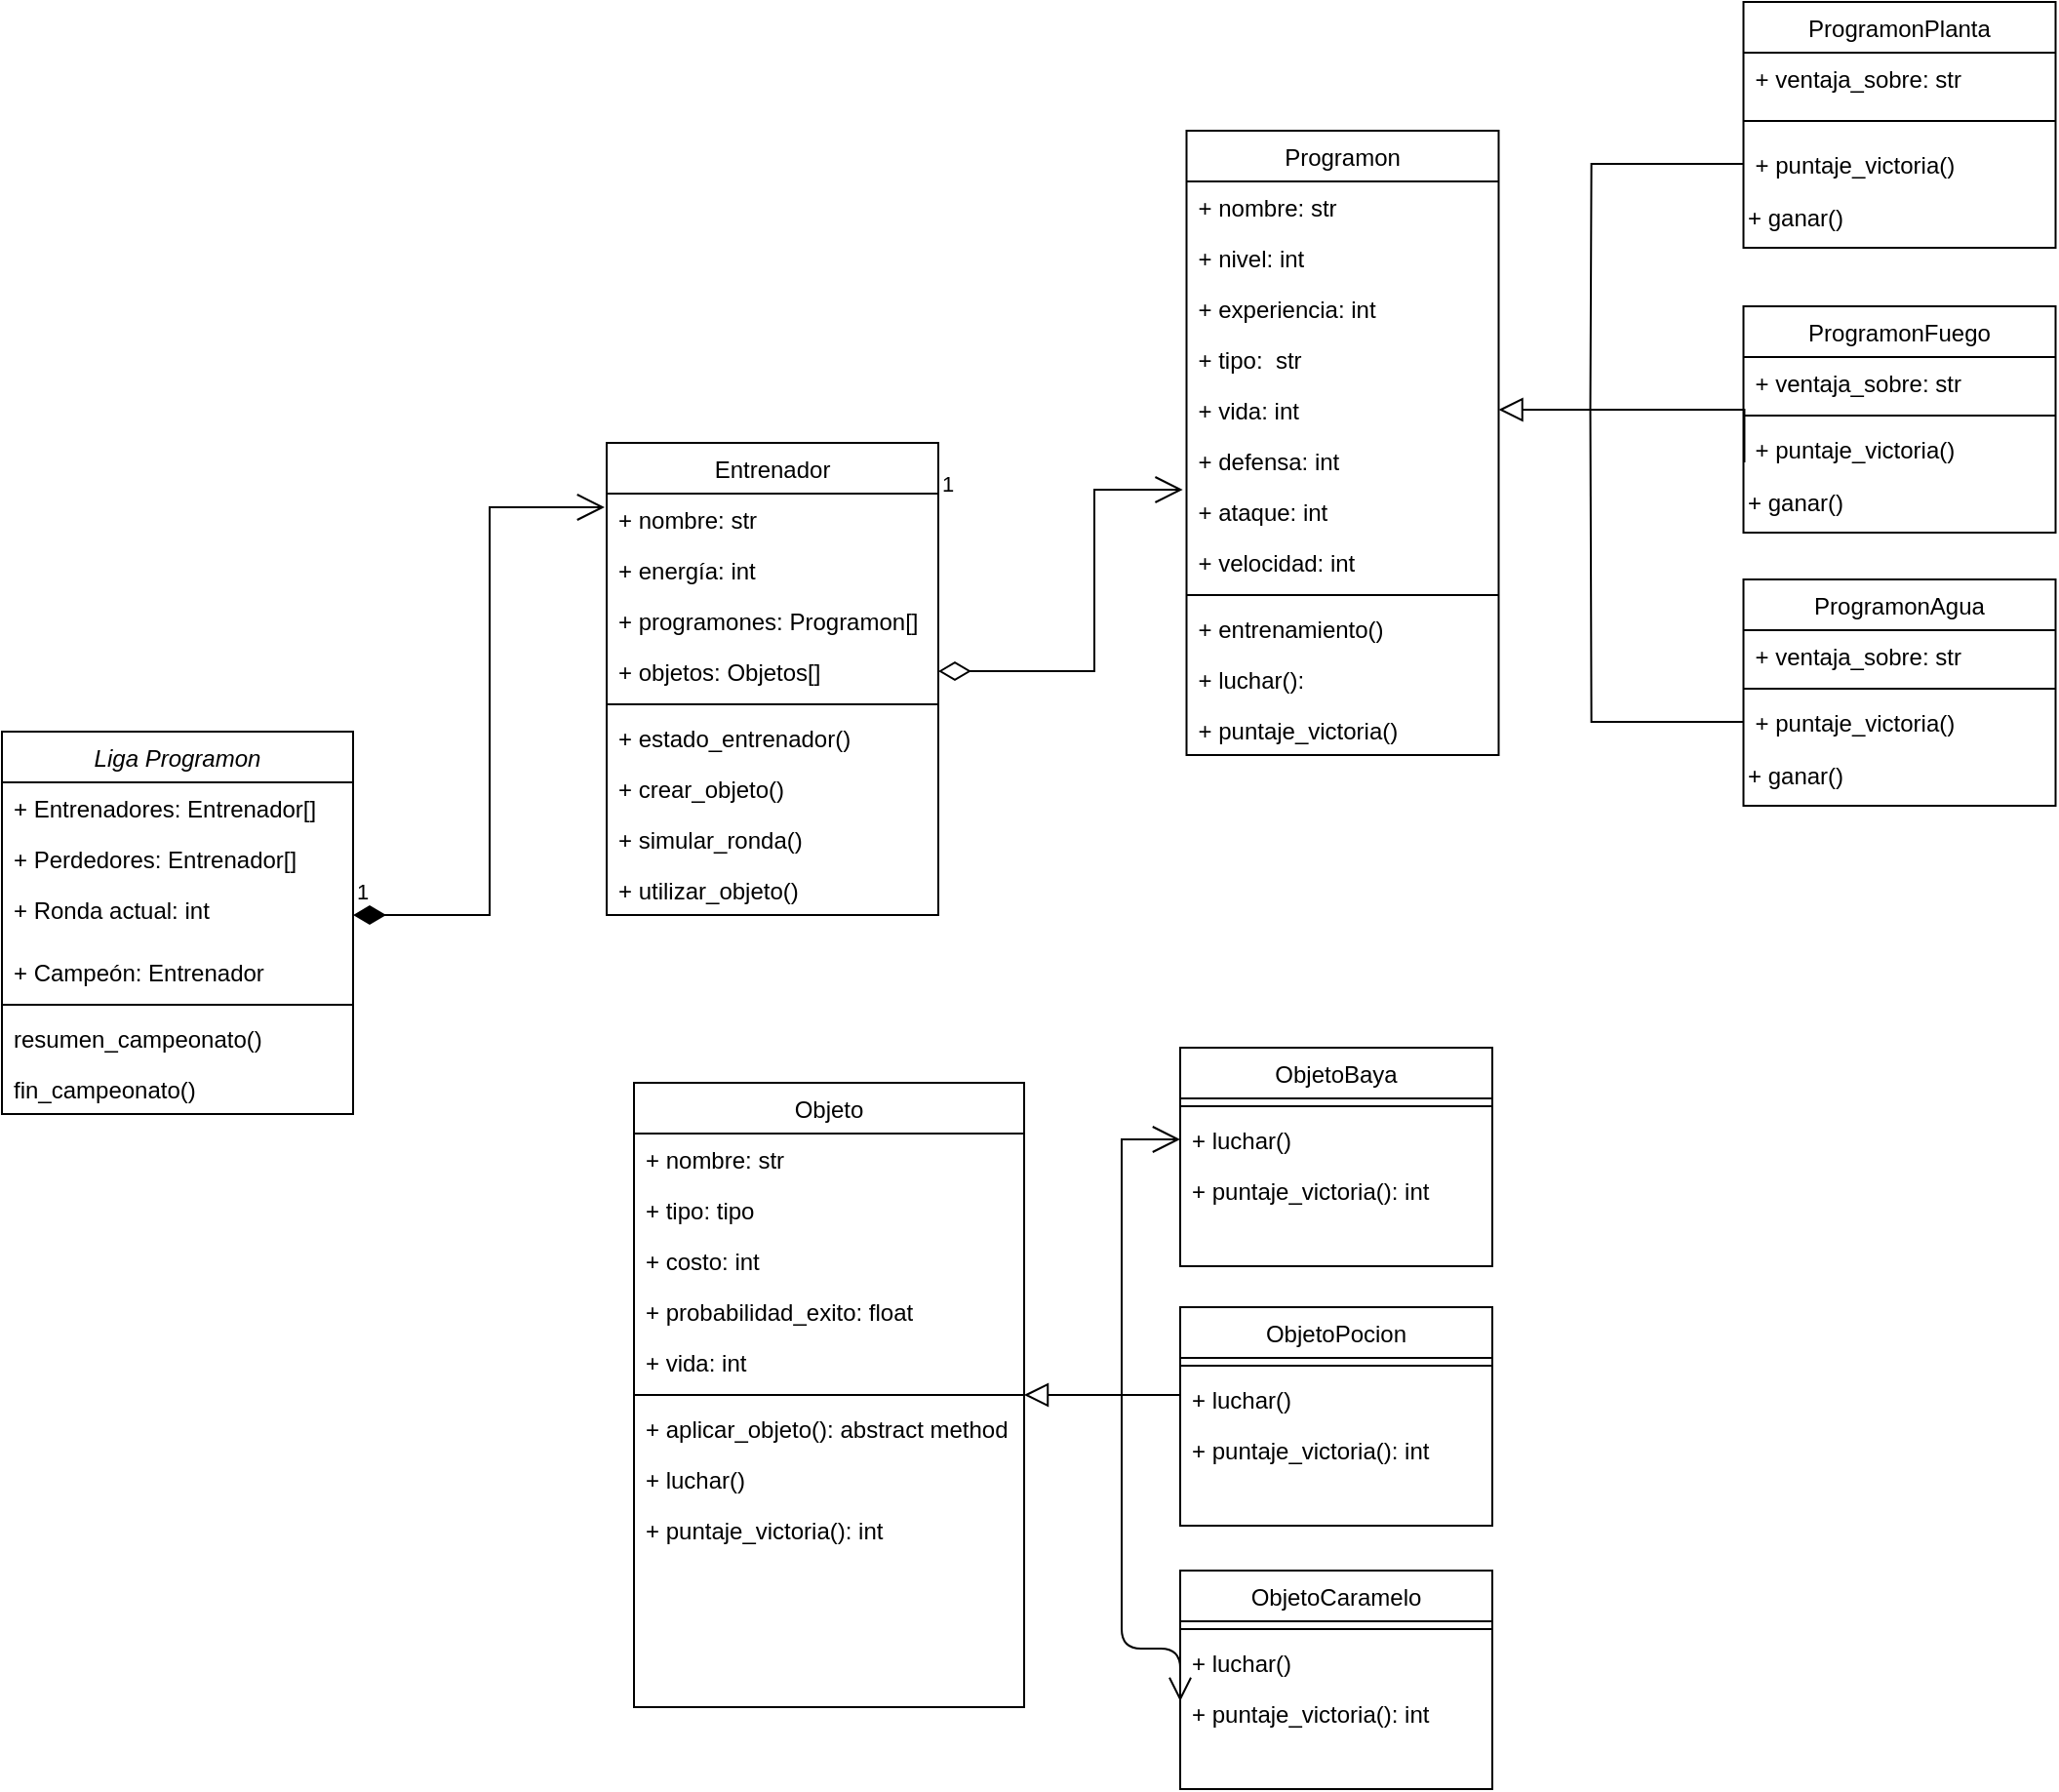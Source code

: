 <mxfile version="20.2.8" type="github">
  <diagram id="C5RBs43oDa-KdzZeNtuy" name="Page-1">
    <mxGraphModel dx="1903" dy="2010" grid="1" gridSize="10" guides="1" tooltips="1" connect="1" arrows="1" fold="1" page="1" pageScale="1" pageWidth="827" pageHeight="1169" math="0" shadow="0">
      <root>
        <mxCell id="WIyWlLk6GJQsqaUBKTNV-0" />
        <mxCell id="WIyWlLk6GJQsqaUBKTNV-1" parent="WIyWlLk6GJQsqaUBKTNV-0" />
        <mxCell id="zkfFHV4jXpPFQw0GAbJ--0" value="Liga Programon" style="swimlane;fontStyle=2;align=center;verticalAlign=top;childLayout=stackLayout;horizontal=1;startSize=26;horizontalStack=0;resizeParent=1;resizeLast=0;collapsible=1;marginBottom=0;rounded=0;shadow=0;strokeWidth=1;" parent="WIyWlLk6GJQsqaUBKTNV-1" vertex="1">
          <mxGeometry x="90" y="268" width="180" height="196" as="geometry">
            <mxRectangle x="230" y="140" width="160" height="26" as="alternateBounds" />
          </mxGeometry>
        </mxCell>
        <mxCell id="zkfFHV4jXpPFQw0GAbJ--1" value="+ Entrenadores: Entrenador[]" style="text;align=left;verticalAlign=top;spacingLeft=4;spacingRight=4;overflow=hidden;rotatable=0;points=[[0,0.5],[1,0.5]];portConstraint=eastwest;" parent="zkfFHV4jXpPFQw0GAbJ--0" vertex="1">
          <mxGeometry y="26" width="180" height="26" as="geometry" />
        </mxCell>
        <mxCell id="zkfFHV4jXpPFQw0GAbJ--2" value="+ Perdedores: Entrenador[]" style="text;align=left;verticalAlign=top;spacingLeft=4;spacingRight=4;overflow=hidden;rotatable=0;points=[[0,0.5],[1,0.5]];portConstraint=eastwest;rounded=0;shadow=0;html=0;" parent="zkfFHV4jXpPFQw0GAbJ--0" vertex="1">
          <mxGeometry y="52" width="180" height="26" as="geometry" />
        </mxCell>
        <mxCell id="zkfFHV4jXpPFQw0GAbJ--3" value="+ Ronda actual: int" style="text;align=left;verticalAlign=top;spacingLeft=4;spacingRight=4;overflow=hidden;rotatable=0;points=[[0,0.5],[1,0.5]];portConstraint=eastwest;rounded=0;shadow=0;html=0;" parent="zkfFHV4jXpPFQw0GAbJ--0" vertex="1">
          <mxGeometry y="78" width="180" height="32" as="geometry" />
        </mxCell>
        <mxCell id="ItdQLOnhs8DhkVpAvpoB-0" value="+ Campeón: Entrenador" style="text;align=left;verticalAlign=top;spacingLeft=4;spacingRight=4;overflow=hidden;rotatable=0;points=[[0,0.5],[1,0.5]];portConstraint=eastwest;rounded=0;shadow=0;html=0;" parent="zkfFHV4jXpPFQw0GAbJ--0" vertex="1">
          <mxGeometry y="110" width="180" height="26" as="geometry" />
        </mxCell>
        <mxCell id="zkfFHV4jXpPFQw0GAbJ--4" value="" style="line;html=1;strokeWidth=1;align=left;verticalAlign=middle;spacingTop=-1;spacingLeft=3;spacingRight=3;rotatable=0;labelPosition=right;points=[];portConstraint=eastwest;" parent="zkfFHV4jXpPFQw0GAbJ--0" vertex="1">
          <mxGeometry y="136" width="180" height="8" as="geometry" />
        </mxCell>
        <mxCell id="zkfFHV4jXpPFQw0GAbJ--5" value="resumen_campeonato()" style="text;align=left;verticalAlign=top;spacingLeft=4;spacingRight=4;overflow=hidden;rotatable=0;points=[[0,0.5],[1,0.5]];portConstraint=eastwest;" parent="zkfFHV4jXpPFQw0GAbJ--0" vertex="1">
          <mxGeometry y="144" width="180" height="26" as="geometry" />
        </mxCell>
        <mxCell id="iLjFCTaq8ObGycd_KlK0-0" value="fin_campeonato()" style="text;align=left;verticalAlign=top;spacingLeft=4;spacingRight=4;overflow=hidden;rotatable=0;points=[[0,0.5],[1,0.5]];portConstraint=eastwest;" vertex="1" parent="zkfFHV4jXpPFQw0GAbJ--0">
          <mxGeometry y="170" width="180" height="26" as="geometry" />
        </mxCell>
        <mxCell id="ItdQLOnhs8DhkVpAvpoB-33" value="Entrenador" style="swimlane;fontStyle=0;align=center;verticalAlign=top;childLayout=stackLayout;horizontal=1;startSize=26;horizontalStack=0;resizeParent=1;resizeLast=0;collapsible=1;marginBottom=0;rounded=0;shadow=0;strokeWidth=1;" parent="WIyWlLk6GJQsqaUBKTNV-1" vertex="1">
          <mxGeometry x="400" y="120" width="170" height="242" as="geometry">
            <mxRectangle x="550" y="140" width="160" height="26" as="alternateBounds" />
          </mxGeometry>
        </mxCell>
        <mxCell id="ItdQLOnhs8DhkVpAvpoB-102" value="+ nombre: str" style="text;align=left;verticalAlign=top;spacingLeft=4;spacingRight=4;overflow=hidden;rotatable=0;points=[[0,0.5],[1,0.5]];portConstraint=eastwest;" parent="ItdQLOnhs8DhkVpAvpoB-33" vertex="1">
          <mxGeometry y="26" width="170" height="26" as="geometry" />
        </mxCell>
        <mxCell id="ItdQLOnhs8DhkVpAvpoB-34" value="+ energía: int" style="text;align=left;verticalAlign=top;spacingLeft=4;spacingRight=4;overflow=hidden;rotatable=0;points=[[0,0.5],[1,0.5]];portConstraint=eastwest;" parent="ItdQLOnhs8DhkVpAvpoB-33" vertex="1">
          <mxGeometry y="52" width="170" height="26" as="geometry" />
        </mxCell>
        <mxCell id="ItdQLOnhs8DhkVpAvpoB-35" value="+ programones: Programon[]" style="text;align=left;verticalAlign=top;spacingLeft=4;spacingRight=4;overflow=hidden;rotatable=0;points=[[0,0.5],[1,0.5]];portConstraint=eastwest;rounded=0;shadow=0;html=0;" parent="ItdQLOnhs8DhkVpAvpoB-33" vertex="1">
          <mxGeometry y="78" width="170" height="26" as="geometry" />
        </mxCell>
        <mxCell id="ItdQLOnhs8DhkVpAvpoB-36" value="+ objetos: Objetos[]" style="text;align=left;verticalAlign=top;spacingLeft=4;spacingRight=4;overflow=hidden;rotatable=0;points=[[0,0.5],[1,0.5]];portConstraint=eastwest;rounded=0;shadow=0;html=0;" parent="ItdQLOnhs8DhkVpAvpoB-33" vertex="1">
          <mxGeometry y="104" width="170" height="26" as="geometry" />
        </mxCell>
        <mxCell id="ItdQLOnhs8DhkVpAvpoB-39" value="" style="line;html=1;strokeWidth=1;align=left;verticalAlign=middle;spacingTop=-1;spacingLeft=3;spacingRight=3;rotatable=0;labelPosition=right;points=[];portConstraint=eastwest;" parent="ItdQLOnhs8DhkVpAvpoB-33" vertex="1">
          <mxGeometry y="130" width="170" height="8" as="geometry" />
        </mxCell>
        <mxCell id="ItdQLOnhs8DhkVpAvpoB-44" value="+ estado_entrenador()" style="text;align=left;verticalAlign=top;spacingLeft=4;spacingRight=4;overflow=hidden;rotatable=0;points=[[0,0.5],[1,0.5]];portConstraint=eastwest;" parent="ItdQLOnhs8DhkVpAvpoB-33" vertex="1">
          <mxGeometry y="138" width="170" height="26" as="geometry" />
        </mxCell>
        <mxCell id="ItdQLOnhs8DhkVpAvpoB-42" value="+ crear_objeto()" style="text;align=left;verticalAlign=top;spacingLeft=4;spacingRight=4;overflow=hidden;rotatable=0;points=[[0,0.5],[1,0.5]];portConstraint=eastwest;" parent="ItdQLOnhs8DhkVpAvpoB-33" vertex="1">
          <mxGeometry y="164" width="170" height="26" as="geometry" />
        </mxCell>
        <mxCell id="ItdQLOnhs8DhkVpAvpoB-41" value="+ simular_ronda()" style="text;align=left;verticalAlign=top;spacingLeft=4;spacingRight=4;overflow=hidden;rotatable=0;points=[[0,0.5],[1,0.5]];portConstraint=eastwest;" parent="ItdQLOnhs8DhkVpAvpoB-33" vertex="1">
          <mxGeometry y="190" width="170" height="26" as="geometry" />
        </mxCell>
        <mxCell id="ItdQLOnhs8DhkVpAvpoB-43" value="+ utilizar_objeto()" style="text;align=left;verticalAlign=top;spacingLeft=4;spacingRight=4;overflow=hidden;rotatable=0;points=[[0,0.5],[1,0.5]];portConstraint=eastwest;" parent="ItdQLOnhs8DhkVpAvpoB-33" vertex="1">
          <mxGeometry y="216" width="170" height="26" as="geometry" />
        </mxCell>
        <mxCell id="ItdQLOnhs8DhkVpAvpoB-45" value="Programon" style="swimlane;fontStyle=0;align=center;verticalAlign=top;childLayout=stackLayout;horizontal=1;startSize=26;horizontalStack=0;resizeParent=1;resizeLast=0;collapsible=1;marginBottom=0;rounded=0;shadow=0;strokeWidth=1;" parent="WIyWlLk6GJQsqaUBKTNV-1" vertex="1">
          <mxGeometry x="697.25" y="-40" width="160" height="320" as="geometry">
            <mxRectangle x="820" y="77" width="160" height="26" as="alternateBounds" />
          </mxGeometry>
        </mxCell>
        <mxCell id="ItdQLOnhs8DhkVpAvpoB-46" value="+ nombre: str" style="text;align=left;verticalAlign=top;spacingLeft=4;spacingRight=4;overflow=hidden;rotatable=0;points=[[0,0.5],[1,0.5]];portConstraint=eastwest;" parent="ItdQLOnhs8DhkVpAvpoB-45" vertex="1">
          <mxGeometry y="26" width="160" height="26" as="geometry" />
        </mxCell>
        <mxCell id="ItdQLOnhs8DhkVpAvpoB-47" value="+ nivel: int" style="text;align=left;verticalAlign=top;spacingLeft=4;spacingRight=4;overflow=hidden;rotatable=0;points=[[0,0.5],[1,0.5]];portConstraint=eastwest;rounded=0;shadow=0;html=0;" parent="ItdQLOnhs8DhkVpAvpoB-45" vertex="1">
          <mxGeometry y="52" width="160" height="26" as="geometry" />
        </mxCell>
        <mxCell id="ItdQLOnhs8DhkVpAvpoB-48" value="+ experiencia: int" style="text;align=left;verticalAlign=top;spacingLeft=4;spacingRight=4;overflow=hidden;rotatable=0;points=[[0,0.5],[1,0.5]];portConstraint=eastwest;rounded=0;shadow=0;html=0;" parent="ItdQLOnhs8DhkVpAvpoB-45" vertex="1">
          <mxGeometry y="78" width="160" height="26" as="geometry" />
        </mxCell>
        <mxCell id="ItdQLOnhs8DhkVpAvpoB-49" value="+ tipo:  str" style="text;align=left;verticalAlign=top;spacingLeft=4;spacingRight=4;overflow=hidden;rotatable=0;points=[[0,0.5],[1,0.5]];portConstraint=eastwest;rounded=0;shadow=0;html=0;" parent="ItdQLOnhs8DhkVpAvpoB-45" vertex="1">
          <mxGeometry y="104" width="160" height="26" as="geometry" />
        </mxCell>
        <mxCell id="ItdQLOnhs8DhkVpAvpoB-50" value="+ vida: int" style="text;align=left;verticalAlign=top;spacingLeft=4;spacingRight=4;overflow=hidden;rotatable=0;points=[[0,0.5],[1,0.5]];portConstraint=eastwest;rounded=0;shadow=0;html=0;" parent="ItdQLOnhs8DhkVpAvpoB-45" vertex="1">
          <mxGeometry y="130" width="160" height="26" as="geometry" />
        </mxCell>
        <mxCell id="ItdQLOnhs8DhkVpAvpoB-59" value="+ defensa: int" style="text;align=left;verticalAlign=top;spacingLeft=4;spacingRight=4;overflow=hidden;rotatable=0;points=[[0,0.5],[1,0.5]];portConstraint=eastwest;rounded=0;shadow=0;html=0;" parent="ItdQLOnhs8DhkVpAvpoB-45" vertex="1">
          <mxGeometry y="156" width="160" height="26" as="geometry" />
        </mxCell>
        <mxCell id="ItdQLOnhs8DhkVpAvpoB-51" value="+ ataque: int" style="text;align=left;verticalAlign=top;spacingLeft=4;spacingRight=4;overflow=hidden;rotatable=0;points=[[0,0.5],[1,0.5]];portConstraint=eastwest;rounded=0;shadow=0;html=0;" parent="ItdQLOnhs8DhkVpAvpoB-45" vertex="1">
          <mxGeometry y="182" width="160" height="26" as="geometry" />
        </mxCell>
        <mxCell id="ItdQLOnhs8DhkVpAvpoB-60" value="+ velocidad: int" style="text;align=left;verticalAlign=top;spacingLeft=4;spacingRight=4;overflow=hidden;rotatable=0;points=[[0,0.5],[1,0.5]];portConstraint=eastwest;rounded=0;shadow=0;html=0;" parent="ItdQLOnhs8DhkVpAvpoB-45" vertex="1">
          <mxGeometry y="208" width="160" height="26" as="geometry" />
        </mxCell>
        <mxCell id="ItdQLOnhs8DhkVpAvpoB-52" value="" style="line;html=1;strokeWidth=1;align=left;verticalAlign=middle;spacingTop=-1;spacingLeft=3;spacingRight=3;rotatable=0;labelPosition=right;points=[];portConstraint=eastwest;" parent="ItdQLOnhs8DhkVpAvpoB-45" vertex="1">
          <mxGeometry y="234" width="160" height="8" as="geometry" />
        </mxCell>
        <mxCell id="ItdQLOnhs8DhkVpAvpoB-53" value="+ entrenamiento()" style="text;align=left;verticalAlign=top;spacingLeft=4;spacingRight=4;overflow=hidden;rotatable=0;points=[[0,0.5],[1,0.5]];portConstraint=eastwest;" parent="ItdQLOnhs8DhkVpAvpoB-45" vertex="1">
          <mxGeometry y="242" width="160" height="26" as="geometry" />
        </mxCell>
        <mxCell id="ItdQLOnhs8DhkVpAvpoB-54" value="+ luchar(): " style="text;align=left;verticalAlign=top;spacingLeft=4;spacingRight=4;overflow=hidden;rotatable=0;points=[[0,0.5],[1,0.5]];portConstraint=eastwest;" parent="ItdQLOnhs8DhkVpAvpoB-45" vertex="1">
          <mxGeometry y="268" width="160" height="26" as="geometry" />
        </mxCell>
        <mxCell id="ItdQLOnhs8DhkVpAvpoB-92" value="+ puntaje_victoria()" style="text;align=left;verticalAlign=top;spacingLeft=4;spacingRight=4;overflow=hidden;rotatable=0;points=[[0,0.5],[1,0.5]];portConstraint=eastwest;" parent="ItdQLOnhs8DhkVpAvpoB-45" vertex="1">
          <mxGeometry y="294" width="160" height="26" as="geometry" />
        </mxCell>
        <mxCell id="ItdQLOnhs8DhkVpAvpoB-58" value="" style="endArrow=none;shadow=0;strokeWidth=1;rounded=0;endFill=1;edgeStyle=elbowEdgeStyle;elbow=vertical;startArrow=none;" parent="WIyWlLk6GJQsqaUBKTNV-1" edge="1">
          <mxGeometry x="0.5" y="41" relative="1" as="geometry">
            <mxPoint x="777.25" y="228" as="sourcePoint" />
            <mxPoint x="777.25" y="229" as="targetPoint" />
            <mxPoint x="-40" y="32" as="offset" />
            <Array as="points" />
          </mxGeometry>
        </mxCell>
        <mxCell id="ItdQLOnhs8DhkVpAvpoB-62" value="ProgramonPlanta" style="swimlane;fontStyle=0;align=center;verticalAlign=top;childLayout=stackLayout;horizontal=1;startSize=26;horizontalStack=0;resizeParent=1;resizeLast=0;collapsible=1;marginBottom=0;rounded=0;shadow=0;strokeWidth=1;" parent="WIyWlLk6GJQsqaUBKTNV-1" vertex="1">
          <mxGeometry x="982.75" y="-106" width="160" height="126" as="geometry">
            <mxRectangle x="550" y="140" width="160" height="26" as="alternateBounds" />
          </mxGeometry>
        </mxCell>
        <mxCell id="iLjFCTaq8ObGycd_KlK0-14" value="+ ventaja_sobre: str" style="text;align=left;verticalAlign=top;spacingLeft=4;spacingRight=4;overflow=hidden;rotatable=0;points=[[0,0.5],[1,0.5]];portConstraint=eastwest;" vertex="1" parent="ItdQLOnhs8DhkVpAvpoB-62">
          <mxGeometry y="26" width="160" height="26" as="geometry" />
        </mxCell>
        <mxCell id="ItdQLOnhs8DhkVpAvpoB-71" value="" style="line;html=1;strokeWidth=1;align=left;verticalAlign=middle;spacingTop=-1;spacingLeft=3;spacingRight=3;rotatable=0;labelPosition=right;points=[];portConstraint=eastwest;" parent="ItdQLOnhs8DhkVpAvpoB-62" vertex="1">
          <mxGeometry y="52" width="160" height="18" as="geometry" />
        </mxCell>
        <mxCell id="ItdQLOnhs8DhkVpAvpoB-94" value="+ puntaje_victoria()" style="text;align=left;verticalAlign=top;spacingLeft=4;spacingRight=4;overflow=hidden;rotatable=0;points=[[0,0.5],[1,0.5]];portConstraint=eastwest;" parent="ItdQLOnhs8DhkVpAvpoB-62" vertex="1">
          <mxGeometry y="70" width="160" height="26" as="geometry" />
        </mxCell>
        <mxCell id="iLjFCTaq8ObGycd_KlK0-19" value="+ ganar()" style="text;html=1;align=left;verticalAlign=middle;resizable=0;points=[];autosize=1;strokeColor=none;fillColor=none;hachureGap=4;" vertex="1" parent="ItdQLOnhs8DhkVpAvpoB-62">
          <mxGeometry y="96" width="160" height="30" as="geometry" />
        </mxCell>
        <mxCell id="ItdQLOnhs8DhkVpAvpoB-77" value="ProgramonFuego" style="swimlane;fontStyle=0;align=center;verticalAlign=top;childLayout=stackLayout;horizontal=1;startSize=26;horizontalStack=0;resizeParent=1;resizeLast=0;collapsible=1;marginBottom=0;rounded=0;shadow=0;strokeWidth=1;" parent="WIyWlLk6GJQsqaUBKTNV-1" vertex="1">
          <mxGeometry x="982.75" y="50" width="160" height="116" as="geometry">
            <mxRectangle x="550" y="140" width="160" height="26" as="alternateBounds" />
          </mxGeometry>
        </mxCell>
        <mxCell id="iLjFCTaq8ObGycd_KlK0-15" value="+ ventaja_sobre: str" style="text;align=left;verticalAlign=top;spacingLeft=4;spacingRight=4;overflow=hidden;rotatable=0;points=[[0,0.5],[1,0.5]];portConstraint=eastwest;" vertex="1" parent="ItdQLOnhs8DhkVpAvpoB-77">
          <mxGeometry y="26" width="160" height="26" as="geometry" />
        </mxCell>
        <mxCell id="ItdQLOnhs8DhkVpAvpoB-79" value="" style="line;html=1;strokeWidth=1;align=left;verticalAlign=middle;spacingTop=-1;spacingLeft=3;spacingRight=3;rotatable=0;labelPosition=right;points=[];portConstraint=eastwest;" parent="ItdQLOnhs8DhkVpAvpoB-77" vertex="1">
          <mxGeometry y="52" width="160" height="8" as="geometry" />
        </mxCell>
        <mxCell id="ItdQLOnhs8DhkVpAvpoB-95" value="+ puntaje_victoria()" style="text;align=left;verticalAlign=top;spacingLeft=4;spacingRight=4;overflow=hidden;rotatable=0;points=[[0,0.5],[1,0.5]];portConstraint=eastwest;" parent="ItdQLOnhs8DhkVpAvpoB-77" vertex="1">
          <mxGeometry y="60" width="160" height="26" as="geometry" />
        </mxCell>
        <mxCell id="iLjFCTaq8ObGycd_KlK0-17" value="+ ganar()" style="text;html=1;align=left;verticalAlign=middle;resizable=0;points=[];autosize=1;strokeColor=none;fillColor=none;hachureGap=4;" vertex="1" parent="ItdQLOnhs8DhkVpAvpoB-77">
          <mxGeometry y="86" width="160" height="30" as="geometry" />
        </mxCell>
        <mxCell id="ItdQLOnhs8DhkVpAvpoB-81" value="ProgramonAgua" style="swimlane;fontStyle=0;align=center;verticalAlign=top;childLayout=stackLayout;horizontal=1;startSize=26;horizontalStack=0;resizeParent=1;resizeLast=0;collapsible=1;marginBottom=0;rounded=0;shadow=0;strokeWidth=1;" parent="WIyWlLk6GJQsqaUBKTNV-1" vertex="1">
          <mxGeometry x="982.75" y="190" width="160" height="116" as="geometry">
            <mxRectangle x="550" y="140" width="160" height="26" as="alternateBounds" />
          </mxGeometry>
        </mxCell>
        <mxCell id="iLjFCTaq8ObGycd_KlK0-16" value="+ ventaja_sobre: str" style="text;align=left;verticalAlign=top;spacingLeft=4;spacingRight=4;overflow=hidden;rotatable=0;points=[[0,0.5],[1,0.5]];portConstraint=eastwest;" vertex="1" parent="ItdQLOnhs8DhkVpAvpoB-81">
          <mxGeometry y="26" width="160" height="26" as="geometry" />
        </mxCell>
        <mxCell id="ItdQLOnhs8DhkVpAvpoB-83" value="" style="line;html=1;strokeWidth=1;align=left;verticalAlign=middle;spacingTop=-1;spacingLeft=3;spacingRight=3;rotatable=0;labelPosition=right;points=[];portConstraint=eastwest;" parent="ItdQLOnhs8DhkVpAvpoB-81" vertex="1">
          <mxGeometry y="52" width="160" height="8" as="geometry" />
        </mxCell>
        <mxCell id="ItdQLOnhs8DhkVpAvpoB-96" value="+ puntaje_victoria()" style="text;align=left;verticalAlign=top;spacingLeft=4;spacingRight=4;overflow=hidden;rotatable=0;points=[[0,0.5],[1,0.5]];portConstraint=eastwest;" parent="ItdQLOnhs8DhkVpAvpoB-81" vertex="1">
          <mxGeometry y="60" width="160" height="26" as="geometry" />
        </mxCell>
        <mxCell id="iLjFCTaq8ObGycd_KlK0-18" value="+ ganar()" style="text;html=1;align=left;verticalAlign=middle;resizable=0;points=[];autosize=1;strokeColor=none;fillColor=none;hachureGap=4;" vertex="1" parent="ItdQLOnhs8DhkVpAvpoB-81">
          <mxGeometry y="86" width="160" height="30" as="geometry" />
        </mxCell>
        <mxCell id="ItdQLOnhs8DhkVpAvpoB-89" value="" style="endArrow=block;endSize=10;endFill=0;shadow=0;strokeWidth=1;rounded=0;edgeStyle=elbowEdgeStyle;elbow=vertical;entryX=1;entryY=0.5;entryDx=0;entryDy=0;exitDx=0;exitDy=0;exitPerimeter=0;startArrow=none;" parent="WIyWlLk6GJQsqaUBKTNV-1" target="ItdQLOnhs8DhkVpAvpoB-50" edge="1">
          <mxGeometry width="160" relative="1" as="geometry">
            <mxPoint x="904.25" y="103" as="sourcePoint" />
            <mxPoint x="1127.25" y="220" as="targetPoint" />
            <Array as="points">
              <mxPoint x="877.25" y="103" />
              <mxPoint x="927.25" y="110" />
              <mxPoint x="1127.25" y="220" />
            </Array>
          </mxGeometry>
        </mxCell>
        <mxCell id="ItdQLOnhs8DhkVpAvpoB-103" value="Objeto" style="swimlane;fontStyle=0;align=center;verticalAlign=top;childLayout=stackLayout;horizontal=1;startSize=26;horizontalStack=0;resizeParent=1;resizeLast=0;collapsible=1;marginBottom=0;rounded=0;shadow=0;strokeWidth=1;" parent="WIyWlLk6GJQsqaUBKTNV-1" vertex="1">
          <mxGeometry x="414" y="448" width="200" height="320" as="geometry">
            <mxRectangle x="820" y="77" width="160" height="26" as="alternateBounds" />
          </mxGeometry>
        </mxCell>
        <mxCell id="ItdQLOnhs8DhkVpAvpoB-104" value="+ nombre: str" style="text;align=left;verticalAlign=top;spacingLeft=4;spacingRight=4;overflow=hidden;rotatable=0;points=[[0,0.5],[1,0.5]];portConstraint=eastwest;" parent="ItdQLOnhs8DhkVpAvpoB-103" vertex="1">
          <mxGeometry y="26" width="200" height="26" as="geometry" />
        </mxCell>
        <mxCell id="ItdQLOnhs8DhkVpAvpoB-105" value="+ tipo: tipo" style="text;align=left;verticalAlign=top;spacingLeft=4;spacingRight=4;overflow=hidden;rotatable=0;points=[[0,0.5],[1,0.5]];portConstraint=eastwest;rounded=0;shadow=0;html=0;" parent="ItdQLOnhs8DhkVpAvpoB-103" vertex="1">
          <mxGeometry y="52" width="200" height="26" as="geometry" />
        </mxCell>
        <mxCell id="ItdQLOnhs8DhkVpAvpoB-106" value="+ costo: int" style="text;align=left;verticalAlign=top;spacingLeft=4;spacingRight=4;overflow=hidden;rotatable=0;points=[[0,0.5],[1,0.5]];portConstraint=eastwest;rounded=0;shadow=0;html=0;" parent="ItdQLOnhs8DhkVpAvpoB-103" vertex="1">
          <mxGeometry y="78" width="200" height="26" as="geometry" />
        </mxCell>
        <mxCell id="ItdQLOnhs8DhkVpAvpoB-107" value="+ probabilidad_exito: float" style="text;align=left;verticalAlign=top;spacingLeft=4;spacingRight=4;overflow=hidden;rotatable=0;points=[[0,0.5],[1,0.5]];portConstraint=eastwest;rounded=0;shadow=0;html=0;" parent="ItdQLOnhs8DhkVpAvpoB-103" vertex="1">
          <mxGeometry y="104" width="200" height="26" as="geometry" />
        </mxCell>
        <mxCell id="ItdQLOnhs8DhkVpAvpoB-108" value="+ vida: int" style="text;align=left;verticalAlign=top;spacingLeft=4;spacingRight=4;overflow=hidden;rotatable=0;points=[[0,0.5],[1,0.5]];portConstraint=eastwest;rounded=0;shadow=0;html=0;" parent="ItdQLOnhs8DhkVpAvpoB-103" vertex="1">
          <mxGeometry y="130" width="200" height="26" as="geometry" />
        </mxCell>
        <mxCell id="ItdQLOnhs8DhkVpAvpoB-112" value="" style="line;html=1;strokeWidth=1;align=left;verticalAlign=middle;spacingTop=-1;spacingLeft=3;spacingRight=3;rotatable=0;labelPosition=right;points=[];portConstraint=eastwest;" parent="ItdQLOnhs8DhkVpAvpoB-103" vertex="1">
          <mxGeometry y="156" width="200" height="8" as="geometry" />
        </mxCell>
        <mxCell id="ItdQLOnhs8DhkVpAvpoB-113" value="+ aplicar_objeto(): abstract method" style="text;align=left;verticalAlign=top;spacingLeft=4;spacingRight=4;overflow=hidden;rotatable=0;points=[[0,0.5],[1,0.5]];portConstraint=eastwest;" parent="ItdQLOnhs8DhkVpAvpoB-103" vertex="1">
          <mxGeometry y="164" width="200" height="26" as="geometry" />
        </mxCell>
        <mxCell id="ItdQLOnhs8DhkVpAvpoB-114" value="+ luchar()" style="text;align=left;verticalAlign=top;spacingLeft=4;spacingRight=4;overflow=hidden;rotatable=0;points=[[0,0.5],[1,0.5]];portConstraint=eastwest;" parent="ItdQLOnhs8DhkVpAvpoB-103" vertex="1">
          <mxGeometry y="190" width="200" height="26" as="geometry" />
        </mxCell>
        <mxCell id="ItdQLOnhs8DhkVpAvpoB-115" value="+ puntaje_victoria(): int" style="text;align=left;verticalAlign=top;spacingLeft=4;spacingRight=4;overflow=hidden;rotatable=0;points=[[0,0.5],[1,0.5]];portConstraint=eastwest;" parent="ItdQLOnhs8DhkVpAvpoB-103" vertex="1">
          <mxGeometry y="216" width="200" height="26" as="geometry" />
        </mxCell>
        <mxCell id="ItdQLOnhs8DhkVpAvpoB-140" value="ObjetoBaya" style="swimlane;fontStyle=0;align=center;verticalAlign=top;childLayout=stackLayout;horizontal=1;startSize=26;horizontalStack=0;resizeParent=1;resizeLast=0;collapsible=1;marginBottom=0;rounded=0;shadow=0;strokeWidth=1;" parent="WIyWlLk6GJQsqaUBKTNV-1" vertex="1">
          <mxGeometry x="694" y="430" width="160" height="112" as="geometry">
            <mxRectangle x="550" y="140" width="160" height="26" as="alternateBounds" />
          </mxGeometry>
        </mxCell>
        <mxCell id="ItdQLOnhs8DhkVpAvpoB-141" value="" style="line;html=1;strokeWidth=1;align=left;verticalAlign=middle;spacingTop=-1;spacingLeft=3;spacingRight=3;rotatable=0;labelPosition=right;points=[];portConstraint=eastwest;" parent="ItdQLOnhs8DhkVpAvpoB-140" vertex="1">
          <mxGeometry y="26" width="160" height="8" as="geometry" />
        </mxCell>
        <mxCell id="ItdQLOnhs8DhkVpAvpoB-142" value="+ luchar()" style="text;align=left;verticalAlign=top;spacingLeft=4;spacingRight=4;overflow=hidden;rotatable=0;points=[[0,0.5],[1,0.5]];portConstraint=eastwest;" parent="ItdQLOnhs8DhkVpAvpoB-140" vertex="1">
          <mxGeometry y="34" width="160" height="26" as="geometry" />
        </mxCell>
        <mxCell id="ItdQLOnhs8DhkVpAvpoB-143" value="+ puntaje_victoria(): int" style="text;align=left;verticalAlign=top;spacingLeft=4;spacingRight=4;overflow=hidden;rotatable=0;points=[[0,0.5],[1,0.5]];portConstraint=eastwest;" parent="ItdQLOnhs8DhkVpAvpoB-140" vertex="1">
          <mxGeometry y="60" width="160" height="26" as="geometry" />
        </mxCell>
        <mxCell id="ItdQLOnhs8DhkVpAvpoB-144" value="ObjetoPocion" style="swimlane;fontStyle=0;align=center;verticalAlign=top;childLayout=stackLayout;horizontal=1;startSize=26;horizontalStack=0;resizeParent=1;resizeLast=0;collapsible=1;marginBottom=0;rounded=0;shadow=0;strokeWidth=1;" parent="WIyWlLk6GJQsqaUBKTNV-1" vertex="1">
          <mxGeometry x="694" y="563" width="160" height="112" as="geometry">
            <mxRectangle x="550" y="140" width="160" height="26" as="alternateBounds" />
          </mxGeometry>
        </mxCell>
        <mxCell id="ItdQLOnhs8DhkVpAvpoB-145" value="" style="line;html=1;strokeWidth=1;align=left;verticalAlign=middle;spacingTop=-1;spacingLeft=3;spacingRight=3;rotatable=0;labelPosition=right;points=[];portConstraint=eastwest;" parent="ItdQLOnhs8DhkVpAvpoB-144" vertex="1">
          <mxGeometry y="26" width="160" height="8" as="geometry" />
        </mxCell>
        <mxCell id="__ie94CIOZDAJUmWZyoZ-23" value="" style="endArrow=open;endFill=1;endSize=12;html=1;rounded=0;entryX=0;entryY=0.5;entryDx=0;entryDy=0;" parent="ItdQLOnhs8DhkVpAvpoB-144" target="ItdQLOnhs8DhkVpAvpoB-142" edge="1">
          <mxGeometry width="160" relative="1" as="geometry">
            <mxPoint x="-30" y="46.5" as="sourcePoint" />
            <mxPoint x="130" y="46.5" as="targetPoint" />
            <Array as="points">
              <mxPoint x="-30" y="-86" />
            </Array>
          </mxGeometry>
        </mxCell>
        <mxCell id="ItdQLOnhs8DhkVpAvpoB-146" value="+ luchar()" style="text;align=left;verticalAlign=top;spacingLeft=4;spacingRight=4;overflow=hidden;rotatable=0;points=[[0,0.5],[1,0.5]];portConstraint=eastwest;" parent="ItdQLOnhs8DhkVpAvpoB-144" vertex="1">
          <mxGeometry y="34" width="160" height="26" as="geometry" />
        </mxCell>
        <mxCell id="ItdQLOnhs8DhkVpAvpoB-147" value="+ puntaje_victoria(): int" style="text;align=left;verticalAlign=top;spacingLeft=4;spacingRight=4;overflow=hidden;rotatable=0;points=[[0,0.5],[1,0.5]];portConstraint=eastwest;" parent="ItdQLOnhs8DhkVpAvpoB-144" vertex="1">
          <mxGeometry y="60" width="160" height="26" as="geometry" />
        </mxCell>
        <mxCell id="ItdQLOnhs8DhkVpAvpoB-151" value="ObjetoCaramelo&#xa;" style="swimlane;fontStyle=0;align=center;verticalAlign=top;childLayout=stackLayout;horizontal=1;startSize=26;horizontalStack=0;resizeParent=1;resizeLast=0;collapsible=1;marginBottom=0;rounded=0;shadow=0;strokeWidth=1;" parent="WIyWlLk6GJQsqaUBKTNV-1" vertex="1">
          <mxGeometry x="694" y="698" width="160" height="112" as="geometry">
            <mxRectangle x="550" y="140" width="160" height="26" as="alternateBounds" />
          </mxGeometry>
        </mxCell>
        <mxCell id="ItdQLOnhs8DhkVpAvpoB-152" value="" style="line;html=1;strokeWidth=1;align=left;verticalAlign=middle;spacingTop=-1;spacingLeft=3;spacingRight=3;rotatable=0;labelPosition=right;points=[];portConstraint=eastwest;" parent="ItdQLOnhs8DhkVpAvpoB-151" vertex="1">
          <mxGeometry y="26" width="160" height="8" as="geometry" />
        </mxCell>
        <mxCell id="ItdQLOnhs8DhkVpAvpoB-153" value="+ luchar()" style="text;align=left;verticalAlign=top;spacingLeft=4;spacingRight=4;overflow=hidden;rotatable=0;points=[[0,0.5],[1,0.5]];portConstraint=eastwest;" parent="ItdQLOnhs8DhkVpAvpoB-151" vertex="1">
          <mxGeometry y="34" width="160" height="26" as="geometry" />
        </mxCell>
        <mxCell id="ItdQLOnhs8DhkVpAvpoB-154" value="+ puntaje_victoria(): int" style="text;align=left;verticalAlign=top;spacingLeft=4;spacingRight=4;overflow=hidden;rotatable=0;points=[[0,0.5],[1,0.5]];portConstraint=eastwest;" parent="ItdQLOnhs8DhkVpAvpoB-151" vertex="1">
          <mxGeometry y="60" width="160" height="26" as="geometry" />
        </mxCell>
        <mxCell id="__ie94CIOZDAJUmWZyoZ-18" value="" style="endArrow=block;endSize=10;endFill=0;shadow=0;strokeWidth=1;rounded=0;edgeStyle=elbowEdgeStyle;elbow=vertical;exitDx=0;exitDy=0;startArrow=none;" parent="WIyWlLk6GJQsqaUBKTNV-1" edge="1">
          <mxGeometry width="160" relative="1" as="geometry">
            <mxPoint x="664" y="608" as="sourcePoint" />
            <mxPoint x="614" y="607.5" as="targetPoint" />
            <Array as="points">
              <mxPoint x="634" y="608" />
              <mxPoint x="694" y="657.5" />
              <mxPoint x="664" y="610.5" />
            </Array>
          </mxGeometry>
        </mxCell>
        <mxCell id="__ie94CIOZDAJUmWZyoZ-21" value="" style="endArrow=open;endFill=0;endSize=10;html=1;shadow=0;fontFamily=Helvetica;fontSize=11;fontColor=default;align=center;strokeColor=default;strokeWidth=1;edgeStyle=elbowEdgeStyle;elbow=vertical;entryX=0;entryY=0.269;entryDx=0;entryDy=0;entryPerimeter=0;startArrow=none;" parent="WIyWlLk6GJQsqaUBKTNV-1" target="ItdQLOnhs8DhkVpAvpoB-154" edge="1">
          <mxGeometry width="160" relative="1" as="geometry">
            <mxPoint x="664" y="608" as="sourcePoint" />
            <mxPoint x="614" y="607.5" as="targetPoint" />
            <Array as="points">
              <mxPoint x="664" y="738" />
              <mxPoint x="654" y="608" />
            </Array>
          </mxGeometry>
        </mxCell>
        <mxCell id="__ie94CIOZDAJUmWZyoZ-22" value="" style="endArrow=none;endFill=0;endSize=10;html=1;shadow=0;fontFamily=Helvetica;fontSize=11;fontColor=default;align=center;strokeColor=default;strokeWidth=1;edgeStyle=elbowEdgeStyle;elbow=vertical;" parent="WIyWlLk6GJQsqaUBKTNV-1" source="ItdQLOnhs8DhkVpAvpoB-146" edge="1">
          <mxGeometry width="160" relative="1" as="geometry">
            <mxPoint x="694" y="608" as="sourcePoint" />
            <mxPoint x="664" y="608" as="targetPoint" />
            <Array as="points" />
          </mxGeometry>
        </mxCell>
        <mxCell id="iLjFCTaq8ObGycd_KlK0-3" value="" style="endArrow=none;endSize=10;endFill=0;shadow=0;strokeWidth=1;rounded=0;edgeStyle=elbowEdgeStyle;elbow=vertical;entryDx=0;entryDy=0;exitX=0.003;exitY=0.769;exitDx=0;exitDy=0;exitPerimeter=0;" edge="1" parent="WIyWlLk6GJQsqaUBKTNV-1" source="ItdQLOnhs8DhkVpAvpoB-95">
          <mxGeometry width="160" relative="1" as="geometry">
            <mxPoint x="983.23" y="103.994" as="sourcePoint" />
            <mxPoint x="904.25" y="103" as="targetPoint" />
            <Array as="points">
              <mxPoint x="917.25" y="103" />
            </Array>
          </mxGeometry>
        </mxCell>
        <mxCell id="iLjFCTaq8ObGycd_KlK0-11" value="" style="endArrow=none;html=1;rounded=0;startSize=14;endSize=14;sourcePerimeterSpacing=8;targetPerimeterSpacing=8;entryX=0;entryY=0.5;entryDx=0;entryDy=0;edgeStyle=orthogonalEdgeStyle;" edge="1" parent="WIyWlLk6GJQsqaUBKTNV-1" target="ItdQLOnhs8DhkVpAvpoB-94">
          <mxGeometry relative="1" as="geometry">
            <mxPoint x="904.25" y="103" as="sourcePoint" />
            <mxPoint x="1037.25" y="-1" as="targetPoint" />
          </mxGeometry>
        </mxCell>
        <mxCell id="iLjFCTaq8ObGycd_KlK0-12" value="" style="endArrow=none;html=1;rounded=0;startSize=14;endSize=14;sourcePerimeterSpacing=8;targetPerimeterSpacing=8;entryX=0.557;entryY=0.653;entryDx=0;entryDy=0;entryPerimeter=0;exitX=0;exitY=0.5;exitDx=0;exitDy=0;edgeStyle=orthogonalEdgeStyle;" edge="1" parent="WIyWlLk6GJQsqaUBKTNV-1" source="ItdQLOnhs8DhkVpAvpoB-96">
          <mxGeometry relative="1" as="geometry">
            <mxPoint x="877.25" y="256" as="sourcePoint" />
            <mxPoint x="904.25" y="103" as="targetPoint" />
          </mxGeometry>
        </mxCell>
        <mxCell id="iLjFCTaq8ObGycd_KlK0-20" value="1" style="endArrow=open;html=1;endSize=12;startArrow=diamondThin;startSize=14;startFill=1;edgeStyle=orthogonalEdgeStyle;align=left;verticalAlign=bottom;rounded=0;sourcePerimeterSpacing=8;targetPerimeterSpacing=8;entryX=-0.006;entryY=0.269;entryDx=0;entryDy=0;entryPerimeter=0;" edge="1" parent="WIyWlLk6GJQsqaUBKTNV-1" target="ItdQLOnhs8DhkVpAvpoB-102">
          <mxGeometry x="-1" y="3" relative="1" as="geometry">
            <mxPoint x="270" y="362" as="sourcePoint" />
            <mxPoint x="360" y="270" as="targetPoint" />
            <Array as="points">
              <mxPoint x="340" y="362" />
              <mxPoint x="340" y="153" />
            </Array>
          </mxGeometry>
        </mxCell>
        <mxCell id="iLjFCTaq8ObGycd_KlK0-23" value="1" style="endArrow=open;html=1;endSize=12;startArrow=diamondThin;startSize=14;startFill=0;edgeStyle=orthogonalEdgeStyle;align=left;verticalAlign=bottom;rounded=0;sourcePerimeterSpacing=8;targetPerimeterSpacing=8;entryX=-0.012;entryY=0.077;entryDx=0;entryDy=0;entryPerimeter=0;exitX=1;exitY=0.5;exitDx=0;exitDy=0;" edge="1" parent="WIyWlLk6GJQsqaUBKTNV-1" source="ItdQLOnhs8DhkVpAvpoB-36" target="ItdQLOnhs8DhkVpAvpoB-51">
          <mxGeometry x="-1" y="87" relative="1" as="geometry">
            <mxPoint x="667.25" y="210" as="sourcePoint" />
            <mxPoint x="827.25" y="210" as="targetPoint" />
            <Array as="points">
              <mxPoint x="650" y="237" />
              <mxPoint x="650" y="144" />
            </Array>
            <mxPoint as="offset" />
          </mxGeometry>
        </mxCell>
      </root>
    </mxGraphModel>
  </diagram>
</mxfile>
